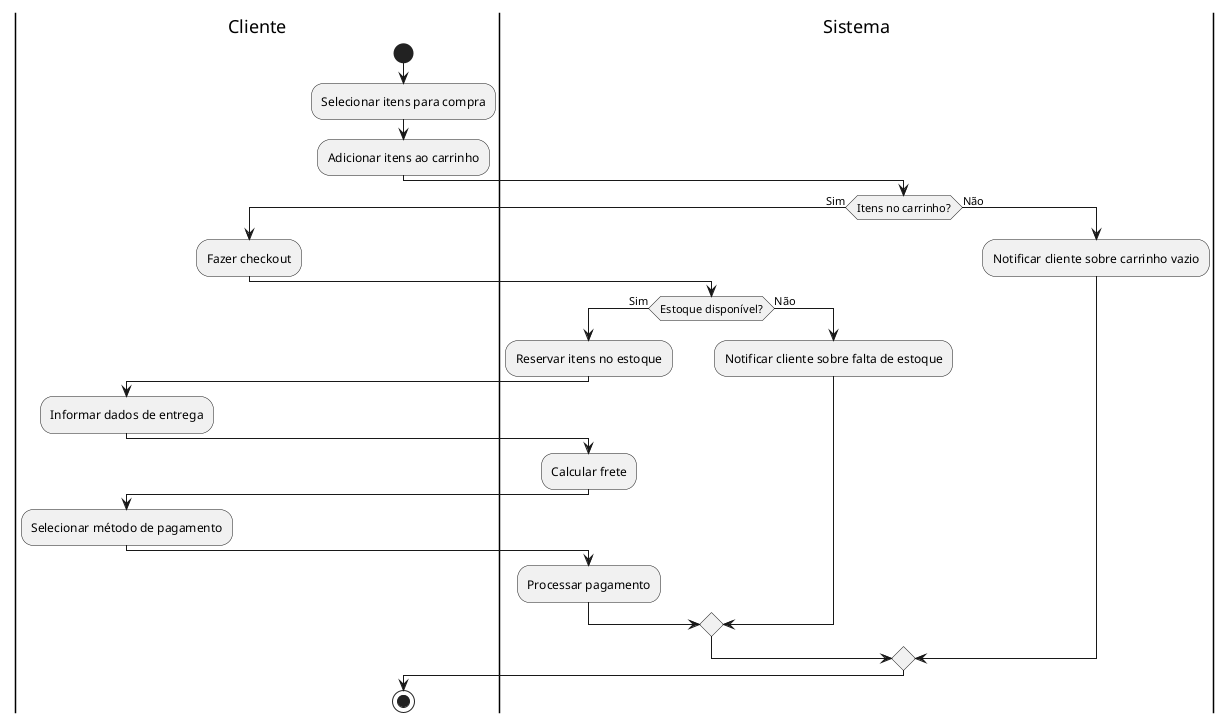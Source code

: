 @startuml

|Cliente|
start
:Selecionar itens para compra;
|Cliente|
:Adicionar itens ao carrinho;
|Sistema|
if (Itens no carrinho?) then (Sim)
    |Cliente|
    :Fazer checkout;
    |Sistema|
    if (Estoque disponível?) then (Sim)
        |Sistema|
        :Reservar itens no estoque;
        |Cliente|
        :Informar dados de entrega;
        |Sistema|
        :Calcular frete;
        |Cliente|
        :Selecionar método de pagamento;
        |Sistema|
        :Processar pagamento;
        |Sistema|
    else (Não)
        |Sistema|
        :Notificar cliente sobre falta de estoque;
    endif
else (Não)
    |Sistema|
    :Notificar cliente sobre carrinho vazio;
endif
|Cliente|
stop

@enduml
